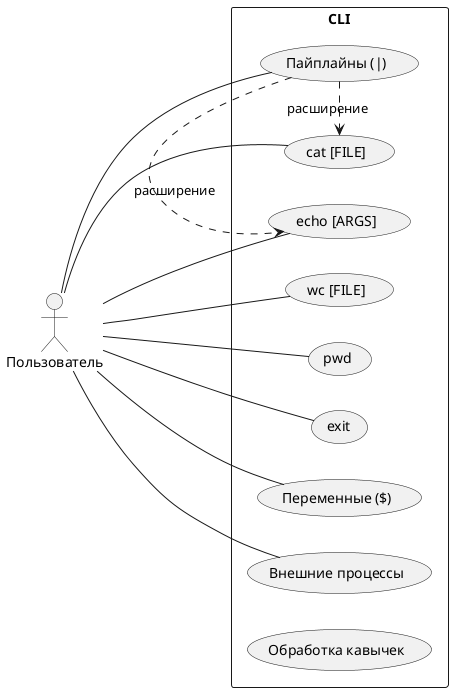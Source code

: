 @startuml
left to right direction
actor Пользователь as User

rectangle CLI {
  usecase "cat [FILE]" as UC1
  usecase "echo [ARGS]" as UC2
  usecase "wc [FILE]" as UC3
  usecase "pwd" as UC4
  usecase "exit" as UC5
  usecase "Переменные ($)" as UC7
  usecase "Пайплайны (|)" as UC8
  usecase "Внешние процессы" as UC9
  usecase "Обработка кавычек" as UC6
}

User -- UC1
User -- UC2
User -- UC3
User -- UC4
User -- UC5
User -- UC7
User -- UC8
User -- UC9

UC8 .> UC1 : расширение
UC8 .> UC2 : расширение
@enduml